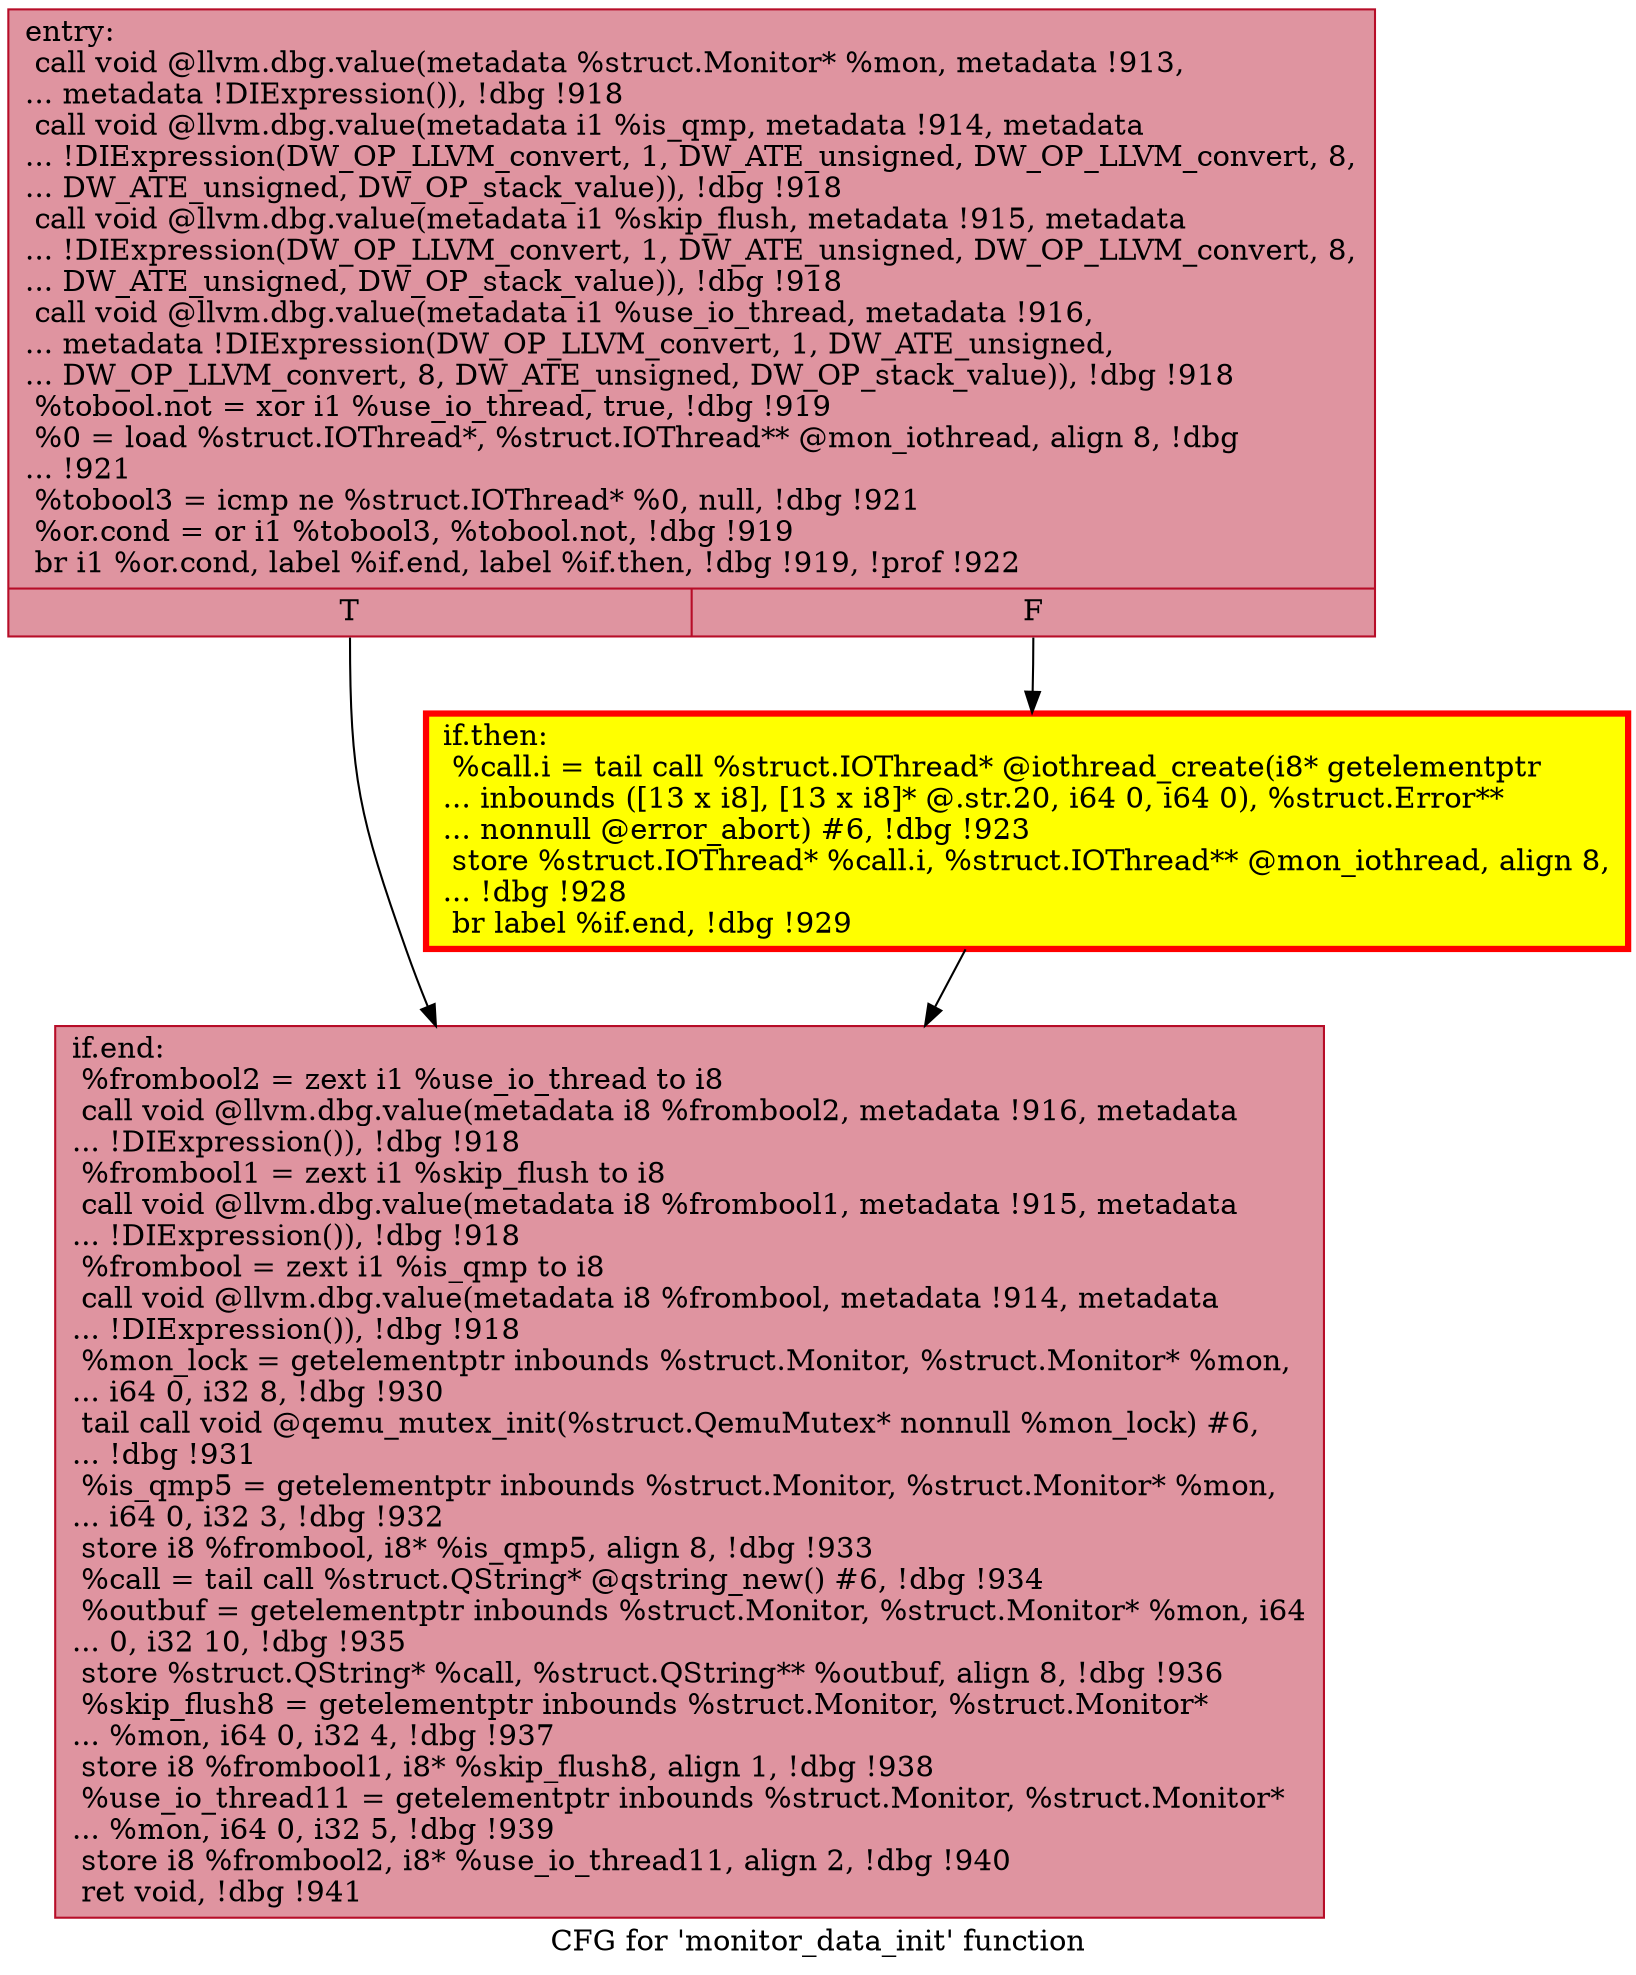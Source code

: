 digraph "CFG for 'monitor_data_init' function" {
	label="CFG for 'monitor_data_init' function";

	Node0x55aadc918e60 [shape=record,color="#b70d28ff", style=filled, fillcolor="#b70d2870",label="{entry:\l  call void @llvm.dbg.value(metadata %struct.Monitor* %mon, metadata !913,\l... metadata !DIExpression()), !dbg !918\l  call void @llvm.dbg.value(metadata i1 %is_qmp, metadata !914, metadata\l... !DIExpression(DW_OP_LLVM_convert, 1, DW_ATE_unsigned, DW_OP_LLVM_convert, 8,\l... DW_ATE_unsigned, DW_OP_stack_value)), !dbg !918\l  call void @llvm.dbg.value(metadata i1 %skip_flush, metadata !915, metadata\l... !DIExpression(DW_OP_LLVM_convert, 1, DW_ATE_unsigned, DW_OP_LLVM_convert, 8,\l... DW_ATE_unsigned, DW_OP_stack_value)), !dbg !918\l  call void @llvm.dbg.value(metadata i1 %use_io_thread, metadata !916,\l... metadata !DIExpression(DW_OP_LLVM_convert, 1, DW_ATE_unsigned,\l... DW_OP_LLVM_convert, 8, DW_ATE_unsigned, DW_OP_stack_value)), !dbg !918\l  %tobool.not = xor i1 %use_io_thread, true, !dbg !919\l  %0 = load %struct.IOThread*, %struct.IOThread** @mon_iothread, align 8, !dbg\l... !921\l  %tobool3 = icmp ne %struct.IOThread* %0, null, !dbg !921\l  %or.cond = or i1 %tobool3, %tobool.not, !dbg !919\l  br i1 %or.cond, label %if.end, label %if.then, !dbg !919, !prof !922\l|{<s0>T|<s1>F}}"];
	Node0x55aadc918e60:s0 -> Node0x55aadc91a8f0;
	Node0x55aadc918e60:s1 -> Node0x55aadc91a8a0;
	Node0x55aadc91a8a0 [shape=record,penwidth=3.0, style="filled", color="red", fillcolor="yellow",label="{if.then:                                          \l  %call.i = tail call %struct.IOThread* @iothread_create(i8* getelementptr\l... inbounds ([13 x i8], [13 x i8]* @.str.20, i64 0, i64 0), %struct.Error**\l... nonnull @error_abort) #6, !dbg !923\l  store %struct.IOThread* %call.i, %struct.IOThread** @mon_iothread, align 8,\l... !dbg !928\l  br label %if.end, !dbg !929\l}"];
	Node0x55aadc91a8a0 -> Node0x55aadc91a8f0;
	Node0x55aadc91a8f0 [shape=record,color="#b70d28ff", style=filled, fillcolor="#b70d2870",label="{if.end:                                           \l  %frombool2 = zext i1 %use_io_thread to i8\l  call void @llvm.dbg.value(metadata i8 %frombool2, metadata !916, metadata\l... !DIExpression()), !dbg !918\l  %frombool1 = zext i1 %skip_flush to i8\l  call void @llvm.dbg.value(metadata i8 %frombool1, metadata !915, metadata\l... !DIExpression()), !dbg !918\l  %frombool = zext i1 %is_qmp to i8\l  call void @llvm.dbg.value(metadata i8 %frombool, metadata !914, metadata\l... !DIExpression()), !dbg !918\l  %mon_lock = getelementptr inbounds %struct.Monitor, %struct.Monitor* %mon,\l... i64 0, i32 8, !dbg !930\l  tail call void @qemu_mutex_init(%struct.QemuMutex* nonnull %mon_lock) #6,\l... !dbg !931\l  %is_qmp5 = getelementptr inbounds %struct.Monitor, %struct.Monitor* %mon,\l... i64 0, i32 3, !dbg !932\l  store i8 %frombool, i8* %is_qmp5, align 8, !dbg !933\l  %call = tail call %struct.QString* @qstring_new() #6, !dbg !934\l  %outbuf = getelementptr inbounds %struct.Monitor, %struct.Monitor* %mon, i64\l... 0, i32 10, !dbg !935\l  store %struct.QString* %call, %struct.QString** %outbuf, align 8, !dbg !936\l  %skip_flush8 = getelementptr inbounds %struct.Monitor, %struct.Monitor*\l... %mon, i64 0, i32 4, !dbg !937\l  store i8 %frombool1, i8* %skip_flush8, align 1, !dbg !938\l  %use_io_thread11 = getelementptr inbounds %struct.Monitor, %struct.Monitor*\l... %mon, i64 0, i32 5, !dbg !939\l  store i8 %frombool2, i8* %use_io_thread11, align 2, !dbg !940\l  ret void, !dbg !941\l}"];
}
